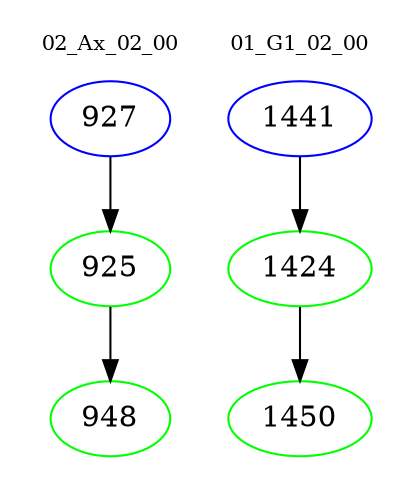 digraph{
subgraph cluster_0 {
color = white
label = "02_Ax_02_00";
fontsize=10;
T0_927 [label="927", color="blue"]
T0_927 -> T0_925 [color="black"]
T0_925 [label="925", color="green"]
T0_925 -> T0_948 [color="black"]
T0_948 [label="948", color="green"]
}
subgraph cluster_1 {
color = white
label = "01_G1_02_00";
fontsize=10;
T1_1441 [label="1441", color="blue"]
T1_1441 -> T1_1424 [color="black"]
T1_1424 [label="1424", color="green"]
T1_1424 -> T1_1450 [color="black"]
T1_1450 [label="1450", color="green"]
}
}
